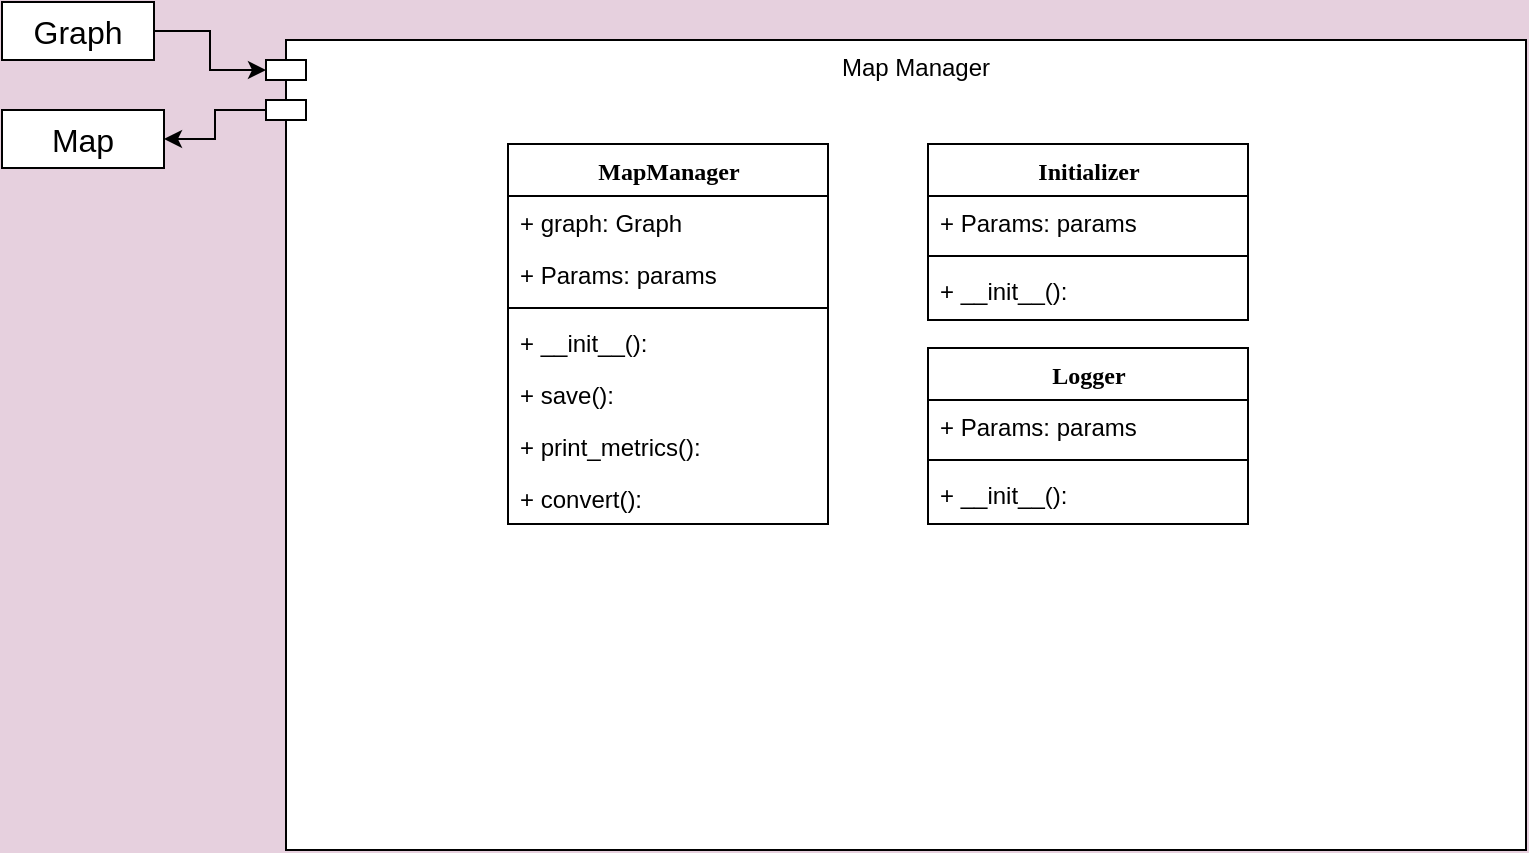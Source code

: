 <mxfile version="21.1.2" type="device">
  <diagram name="Page-1" id="9f46799a-70d6-7492-0946-bef42562c5a5">
    <mxGraphModel dx="4431" dy="1291" grid="0" gridSize="10" guides="1" tooltips="1" connect="1" arrows="1" fold="1" page="1" pageScale="1" pageWidth="1100" pageHeight="850" background="#E6D0DE" math="0" shadow="0">
      <root>
        <mxCell id="0" />
        <mxCell id="1" parent="0" />
        <mxCell id="FMgNjeDflHUvZDUII_hi-5" style="edgeStyle=orthogonalEdgeStyle;rounded=0;orthogonalLoop=1;jettySize=auto;html=1;exitX=0;exitY=0;exitDx=0;exitDy=35;exitPerimeter=0;entryX=1;entryY=0.5;entryDx=0;entryDy=0;" edge="1" parent="1" source="FMgNjeDflHUvZDUII_hi-1" target="FMgNjeDflHUvZDUII_hi-4">
          <mxGeometry relative="1" as="geometry" />
        </mxCell>
        <mxCell id="FMgNjeDflHUvZDUII_hi-1" value="Map Manager" style="shape=module;align=left;spacingLeft=20;align=center;verticalAlign=top;whiteSpace=wrap;html=1;" vertex="1" parent="1">
          <mxGeometry x="-1957" y="25" width="630" height="405" as="geometry" />
        </mxCell>
        <mxCell id="FLbNtWVy3uiNQKEFHm2--227" value="MapManager" style="swimlane;html=1;fontStyle=1;align=center;verticalAlign=top;childLayout=stackLayout;horizontal=1;startSize=26;horizontalStack=0;resizeParent=1;resizeLast=0;collapsible=1;marginBottom=0;swimlaneFillColor=#ffffff;rounded=0;shadow=0;comic=0;labelBackgroundColor=none;strokeWidth=1;fillColor=none;fontFamily=Verdana;fontSize=12" parent="1" vertex="1">
          <mxGeometry x="-1836" y="77" width="160" height="190" as="geometry" />
        </mxCell>
        <mxCell id="FLbNtWVy3uiNQKEFHm2--228" value="+ graph: Graph" style="text;html=1;strokeColor=none;fillColor=none;align=left;verticalAlign=top;spacingLeft=4;spacingRight=4;whiteSpace=wrap;overflow=hidden;rotatable=0;points=[[0,0.5],[1,0.5]];portConstraint=eastwest;" parent="FLbNtWVy3uiNQKEFHm2--227" vertex="1">
          <mxGeometry y="26" width="160" height="26" as="geometry" />
        </mxCell>
        <mxCell id="FLbNtWVy3uiNQKEFHm2--229" value="+ Params: params" style="text;html=1;strokeColor=none;fillColor=none;align=left;verticalAlign=top;spacingLeft=4;spacingRight=4;whiteSpace=wrap;overflow=hidden;rotatable=0;points=[[0,0.5],[1,0.5]];portConstraint=eastwest;" parent="FLbNtWVy3uiNQKEFHm2--227" vertex="1">
          <mxGeometry y="52" width="160" height="26" as="geometry" />
        </mxCell>
        <mxCell id="FLbNtWVy3uiNQKEFHm2--230" value="" style="line;html=1;strokeWidth=1;fillColor=none;align=left;verticalAlign=middle;spacingTop=-1;spacingLeft=3;spacingRight=3;rotatable=0;labelPosition=right;points=[];portConstraint=eastwest;" parent="FLbNtWVy3uiNQKEFHm2--227" vertex="1">
          <mxGeometry y="78" width="160" height="8" as="geometry" />
        </mxCell>
        <mxCell id="FLbNtWVy3uiNQKEFHm2--231" value="+ __init__():&amp;nbsp;" style="text;html=1;strokeColor=none;fillColor=none;align=left;verticalAlign=top;spacingLeft=4;spacingRight=4;whiteSpace=wrap;overflow=hidden;rotatable=0;points=[[0,0.5],[1,0.5]];portConstraint=eastwest;" parent="FLbNtWVy3uiNQKEFHm2--227" vertex="1">
          <mxGeometry y="86" width="160" height="26" as="geometry" />
        </mxCell>
        <mxCell id="FMgNjeDflHUvZDUII_hi-6" value="+ save():&amp;nbsp;" style="text;html=1;strokeColor=none;fillColor=none;align=left;verticalAlign=top;spacingLeft=4;spacingRight=4;whiteSpace=wrap;overflow=hidden;rotatable=0;points=[[0,0.5],[1,0.5]];portConstraint=eastwest;" vertex="1" parent="FLbNtWVy3uiNQKEFHm2--227">
          <mxGeometry y="112" width="160" height="26" as="geometry" />
        </mxCell>
        <mxCell id="FLbNtWVy3uiNQKEFHm2--232" value="+ print_metrics():&amp;nbsp;" style="text;html=1;strokeColor=none;fillColor=none;align=left;verticalAlign=top;spacingLeft=4;spacingRight=4;whiteSpace=wrap;overflow=hidden;rotatable=0;points=[[0,0.5],[1,0.5]];portConstraint=eastwest;" parent="FLbNtWVy3uiNQKEFHm2--227" vertex="1">
          <mxGeometry y="138" width="160" height="26" as="geometry" />
        </mxCell>
        <mxCell id="FMgNjeDflHUvZDUII_hi-7" value="+ convert():&amp;nbsp;" style="text;html=1;strokeColor=none;fillColor=none;align=left;verticalAlign=top;spacingLeft=4;spacingRight=4;whiteSpace=wrap;overflow=hidden;rotatable=0;points=[[0,0.5],[1,0.5]];portConstraint=eastwest;" vertex="1" parent="FLbNtWVy3uiNQKEFHm2--227">
          <mxGeometry y="164" width="160" height="26" as="geometry" />
        </mxCell>
        <mxCell id="FMgNjeDflHUvZDUII_hi-3" style="edgeStyle=orthogonalEdgeStyle;rounded=0;orthogonalLoop=1;jettySize=auto;html=1;entryX=0;entryY=0;entryDx=0;entryDy=15;entryPerimeter=0;" edge="1" parent="1" source="FMgNjeDflHUvZDUII_hi-2" target="FMgNjeDflHUvZDUII_hi-1">
          <mxGeometry relative="1" as="geometry" />
        </mxCell>
        <mxCell id="FMgNjeDflHUvZDUII_hi-2" value="&lt;font style=&quot;font-size: 16px;&quot;&gt;Graph&lt;/font&gt;" style="rounded=0;whiteSpace=wrap;html=1;" vertex="1" parent="1">
          <mxGeometry x="-2089" y="6" width="76" height="29" as="geometry" />
        </mxCell>
        <mxCell id="FMgNjeDflHUvZDUII_hi-4" value="&lt;font style=&quot;font-size: 16px;&quot;&gt;Map&lt;/font&gt;" style="rounded=0;whiteSpace=wrap;html=1;" vertex="1" parent="1">
          <mxGeometry x="-2089" y="60" width="81" height="29" as="geometry" />
        </mxCell>
        <mxCell id="FMgNjeDflHUvZDUII_hi-8" value="Initializer" style="swimlane;html=1;fontStyle=1;align=center;verticalAlign=top;childLayout=stackLayout;horizontal=1;startSize=26;horizontalStack=0;resizeParent=1;resizeLast=0;collapsible=1;marginBottom=0;swimlaneFillColor=#ffffff;rounded=0;shadow=0;comic=0;labelBackgroundColor=none;strokeWidth=1;fillColor=none;fontFamily=Verdana;fontSize=12" vertex="1" parent="1">
          <mxGeometry x="-1626" y="77" width="160" height="88" as="geometry" />
        </mxCell>
        <mxCell id="FMgNjeDflHUvZDUII_hi-10" value="+ Params: params" style="text;html=1;strokeColor=none;fillColor=none;align=left;verticalAlign=top;spacingLeft=4;spacingRight=4;whiteSpace=wrap;overflow=hidden;rotatable=0;points=[[0,0.5],[1,0.5]];portConstraint=eastwest;" vertex="1" parent="FMgNjeDflHUvZDUII_hi-8">
          <mxGeometry y="26" width="160" height="26" as="geometry" />
        </mxCell>
        <mxCell id="FMgNjeDflHUvZDUII_hi-11" value="" style="line;html=1;strokeWidth=1;fillColor=none;align=left;verticalAlign=middle;spacingTop=-1;spacingLeft=3;spacingRight=3;rotatable=0;labelPosition=right;points=[];portConstraint=eastwest;" vertex="1" parent="FMgNjeDflHUvZDUII_hi-8">
          <mxGeometry y="52" width="160" height="8" as="geometry" />
        </mxCell>
        <mxCell id="FMgNjeDflHUvZDUII_hi-12" value="+ __init__():&amp;nbsp;" style="text;html=1;strokeColor=none;fillColor=none;align=left;verticalAlign=top;spacingLeft=4;spacingRight=4;whiteSpace=wrap;overflow=hidden;rotatable=0;points=[[0,0.5],[1,0.5]];portConstraint=eastwest;" vertex="1" parent="FMgNjeDflHUvZDUII_hi-8">
          <mxGeometry y="60" width="160" height="26" as="geometry" />
        </mxCell>
        <mxCell id="FMgNjeDflHUvZDUII_hi-16" value="Logger" style="swimlane;html=1;fontStyle=1;align=center;verticalAlign=top;childLayout=stackLayout;horizontal=1;startSize=26;horizontalStack=0;resizeParent=1;resizeLast=0;collapsible=1;marginBottom=0;swimlaneFillColor=#ffffff;rounded=0;shadow=0;comic=0;labelBackgroundColor=none;strokeWidth=1;fillColor=none;fontFamily=Verdana;fontSize=12" vertex="1" parent="1">
          <mxGeometry x="-1626" y="179" width="160" height="88" as="geometry" />
        </mxCell>
        <mxCell id="FMgNjeDflHUvZDUII_hi-17" value="+ Params: params" style="text;html=1;strokeColor=none;fillColor=none;align=left;verticalAlign=top;spacingLeft=4;spacingRight=4;whiteSpace=wrap;overflow=hidden;rotatable=0;points=[[0,0.5],[1,0.5]];portConstraint=eastwest;" vertex="1" parent="FMgNjeDflHUvZDUII_hi-16">
          <mxGeometry y="26" width="160" height="26" as="geometry" />
        </mxCell>
        <mxCell id="FMgNjeDflHUvZDUII_hi-18" value="" style="line;html=1;strokeWidth=1;fillColor=none;align=left;verticalAlign=middle;spacingTop=-1;spacingLeft=3;spacingRight=3;rotatable=0;labelPosition=right;points=[];portConstraint=eastwest;" vertex="1" parent="FMgNjeDflHUvZDUII_hi-16">
          <mxGeometry y="52" width="160" height="8" as="geometry" />
        </mxCell>
        <mxCell id="FMgNjeDflHUvZDUII_hi-19" value="+ __init__():&amp;nbsp;" style="text;html=1;strokeColor=none;fillColor=none;align=left;verticalAlign=top;spacingLeft=4;spacingRight=4;whiteSpace=wrap;overflow=hidden;rotatable=0;points=[[0,0.5],[1,0.5]];portConstraint=eastwest;" vertex="1" parent="FMgNjeDflHUvZDUII_hi-16">
          <mxGeometry y="60" width="160" height="26" as="geometry" />
        </mxCell>
      </root>
    </mxGraphModel>
  </diagram>
</mxfile>
